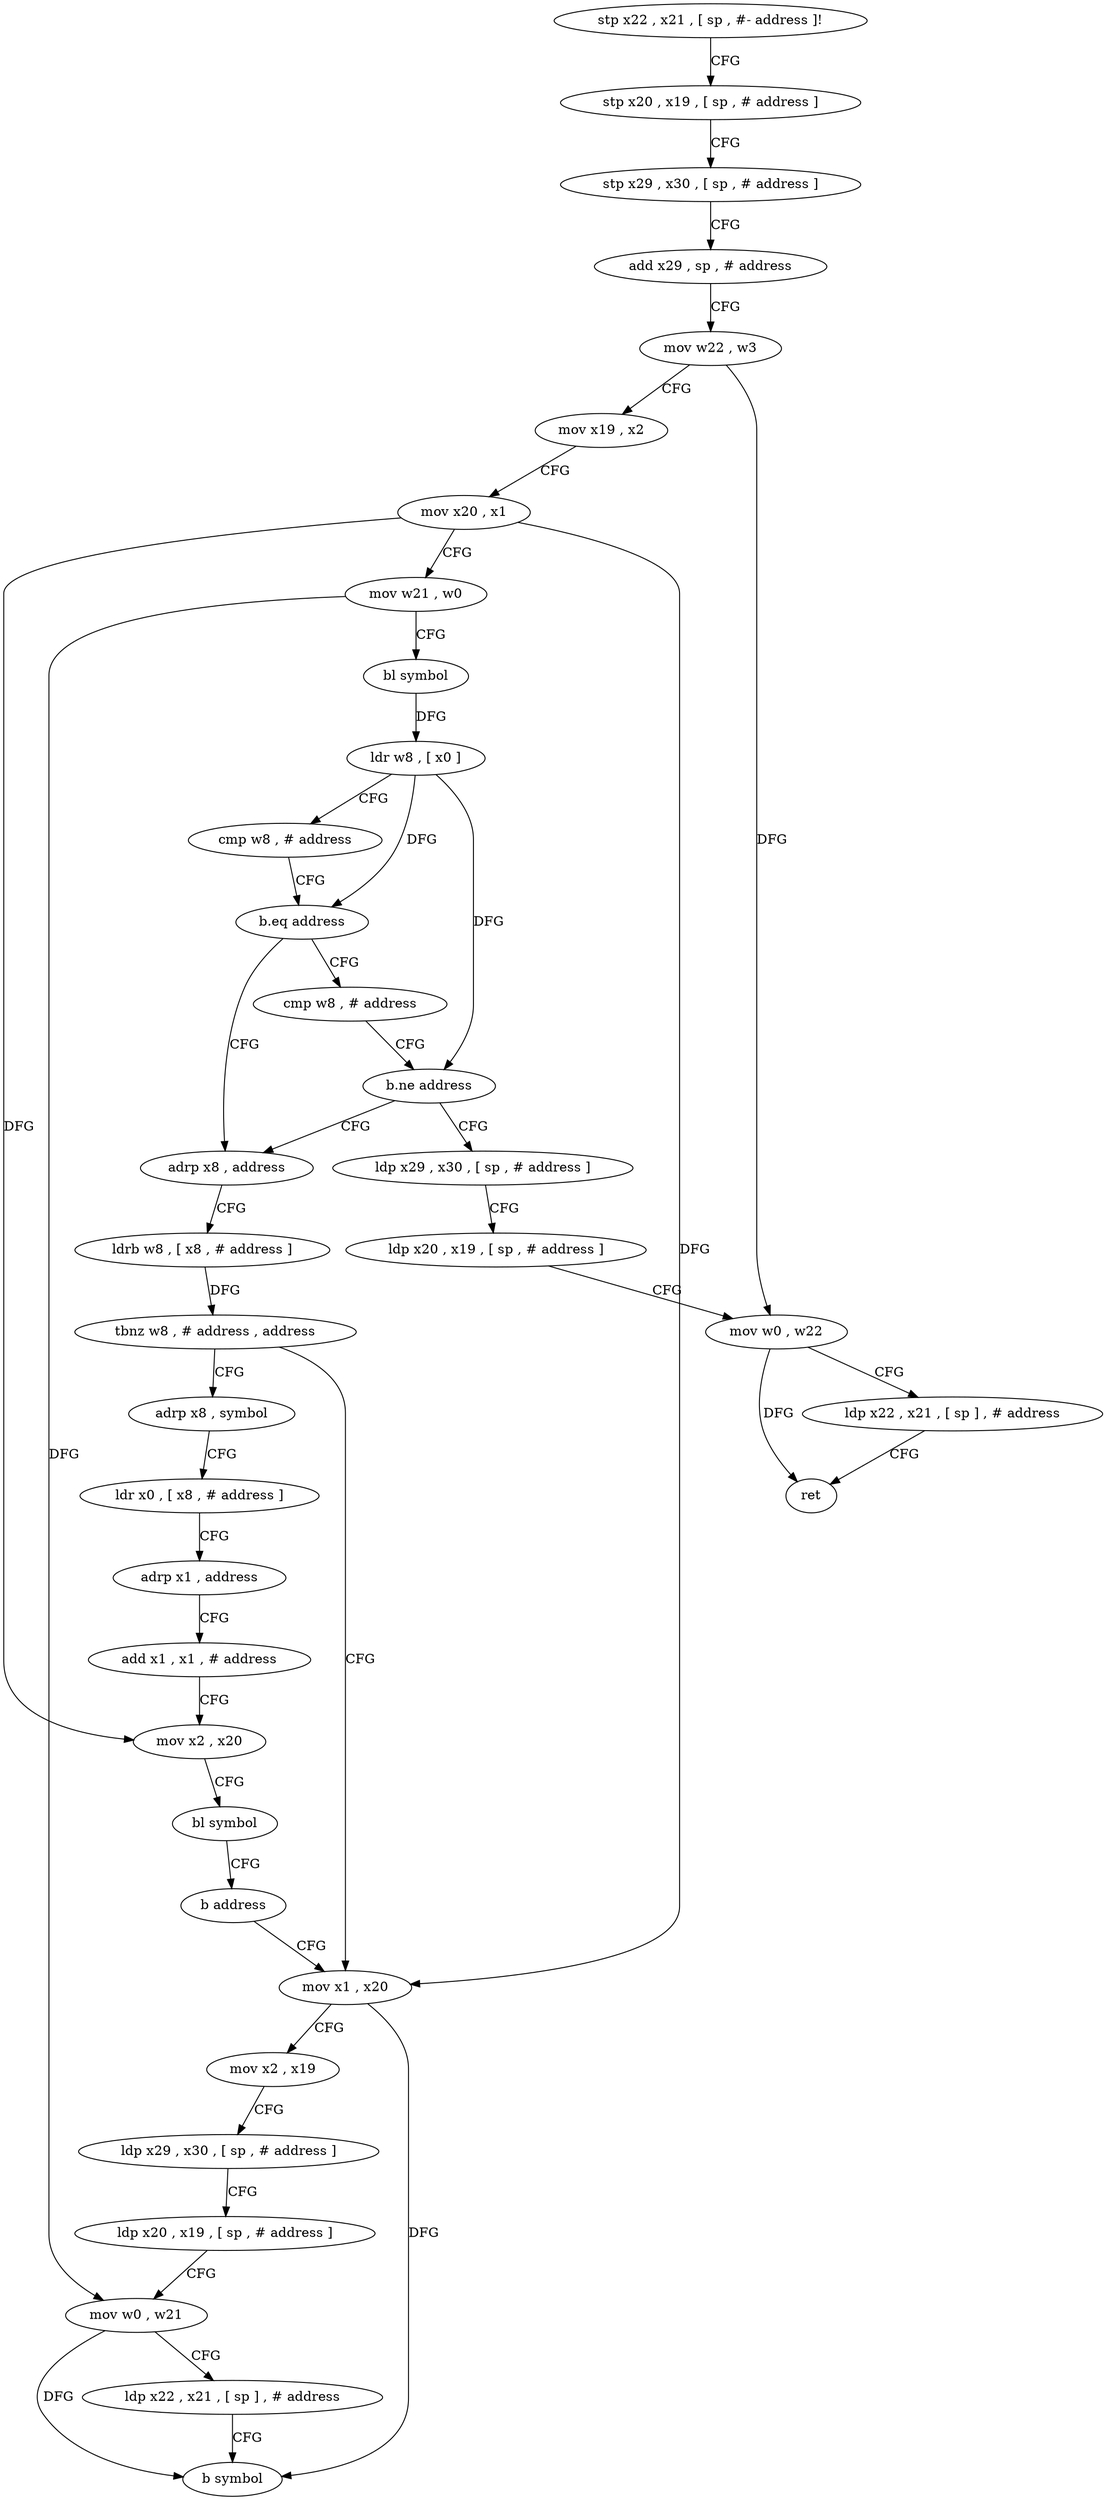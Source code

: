digraph "func" {
"4242608" [label = "stp x22 , x21 , [ sp , #- address ]!" ]
"4242612" [label = "stp x20 , x19 , [ sp , # address ]" ]
"4242616" [label = "stp x29 , x30 , [ sp , # address ]" ]
"4242620" [label = "add x29 , sp , # address" ]
"4242624" [label = "mov w22 , w3" ]
"4242628" [label = "mov x19 , x2" ]
"4242632" [label = "mov x20 , x1" ]
"4242636" [label = "mov w21 , w0" ]
"4242640" [label = "bl symbol" ]
"4242644" [label = "ldr w8 , [ x0 ]" ]
"4242648" [label = "cmp w8 , # address" ]
"4242652" [label = "b.eq address" ]
"4242664" [label = "adrp x8 , address" ]
"4242656" [label = "cmp w8 , # address" ]
"4242668" [label = "ldrb w8 , [ x8 , # address ]" ]
"4242672" [label = "tbnz w8 , # address , address" ]
"4242724" [label = "adrp x8 , symbol" ]
"4242676" [label = "mov x1 , x20" ]
"4242660" [label = "b.ne address" ]
"4242704" [label = "ldp x29 , x30 , [ sp , # address ]" ]
"4242728" [label = "ldr x0 , [ x8 , # address ]" ]
"4242732" [label = "adrp x1 , address" ]
"4242736" [label = "add x1 , x1 , # address" ]
"4242740" [label = "mov x2 , x20" ]
"4242744" [label = "bl symbol" ]
"4242748" [label = "b address" ]
"4242680" [label = "mov x2 , x19" ]
"4242684" [label = "ldp x29 , x30 , [ sp , # address ]" ]
"4242688" [label = "ldp x20 , x19 , [ sp , # address ]" ]
"4242692" [label = "mov w0 , w21" ]
"4242696" [label = "ldp x22 , x21 , [ sp ] , # address" ]
"4242700" [label = "b symbol" ]
"4242708" [label = "ldp x20 , x19 , [ sp , # address ]" ]
"4242712" [label = "mov w0 , w22" ]
"4242716" [label = "ldp x22 , x21 , [ sp ] , # address" ]
"4242720" [label = "ret" ]
"4242608" -> "4242612" [ label = "CFG" ]
"4242612" -> "4242616" [ label = "CFG" ]
"4242616" -> "4242620" [ label = "CFG" ]
"4242620" -> "4242624" [ label = "CFG" ]
"4242624" -> "4242628" [ label = "CFG" ]
"4242624" -> "4242712" [ label = "DFG" ]
"4242628" -> "4242632" [ label = "CFG" ]
"4242632" -> "4242636" [ label = "CFG" ]
"4242632" -> "4242740" [ label = "DFG" ]
"4242632" -> "4242676" [ label = "DFG" ]
"4242636" -> "4242640" [ label = "CFG" ]
"4242636" -> "4242692" [ label = "DFG" ]
"4242640" -> "4242644" [ label = "DFG" ]
"4242644" -> "4242648" [ label = "CFG" ]
"4242644" -> "4242652" [ label = "DFG" ]
"4242644" -> "4242660" [ label = "DFG" ]
"4242648" -> "4242652" [ label = "CFG" ]
"4242652" -> "4242664" [ label = "CFG" ]
"4242652" -> "4242656" [ label = "CFG" ]
"4242664" -> "4242668" [ label = "CFG" ]
"4242656" -> "4242660" [ label = "CFG" ]
"4242668" -> "4242672" [ label = "DFG" ]
"4242672" -> "4242724" [ label = "CFG" ]
"4242672" -> "4242676" [ label = "CFG" ]
"4242724" -> "4242728" [ label = "CFG" ]
"4242676" -> "4242680" [ label = "CFG" ]
"4242676" -> "4242700" [ label = "DFG" ]
"4242660" -> "4242704" [ label = "CFG" ]
"4242660" -> "4242664" [ label = "CFG" ]
"4242704" -> "4242708" [ label = "CFG" ]
"4242728" -> "4242732" [ label = "CFG" ]
"4242732" -> "4242736" [ label = "CFG" ]
"4242736" -> "4242740" [ label = "CFG" ]
"4242740" -> "4242744" [ label = "CFG" ]
"4242744" -> "4242748" [ label = "CFG" ]
"4242748" -> "4242676" [ label = "CFG" ]
"4242680" -> "4242684" [ label = "CFG" ]
"4242684" -> "4242688" [ label = "CFG" ]
"4242688" -> "4242692" [ label = "CFG" ]
"4242692" -> "4242696" [ label = "CFG" ]
"4242692" -> "4242700" [ label = "DFG" ]
"4242696" -> "4242700" [ label = "CFG" ]
"4242708" -> "4242712" [ label = "CFG" ]
"4242712" -> "4242716" [ label = "CFG" ]
"4242712" -> "4242720" [ label = "DFG" ]
"4242716" -> "4242720" [ label = "CFG" ]
}
